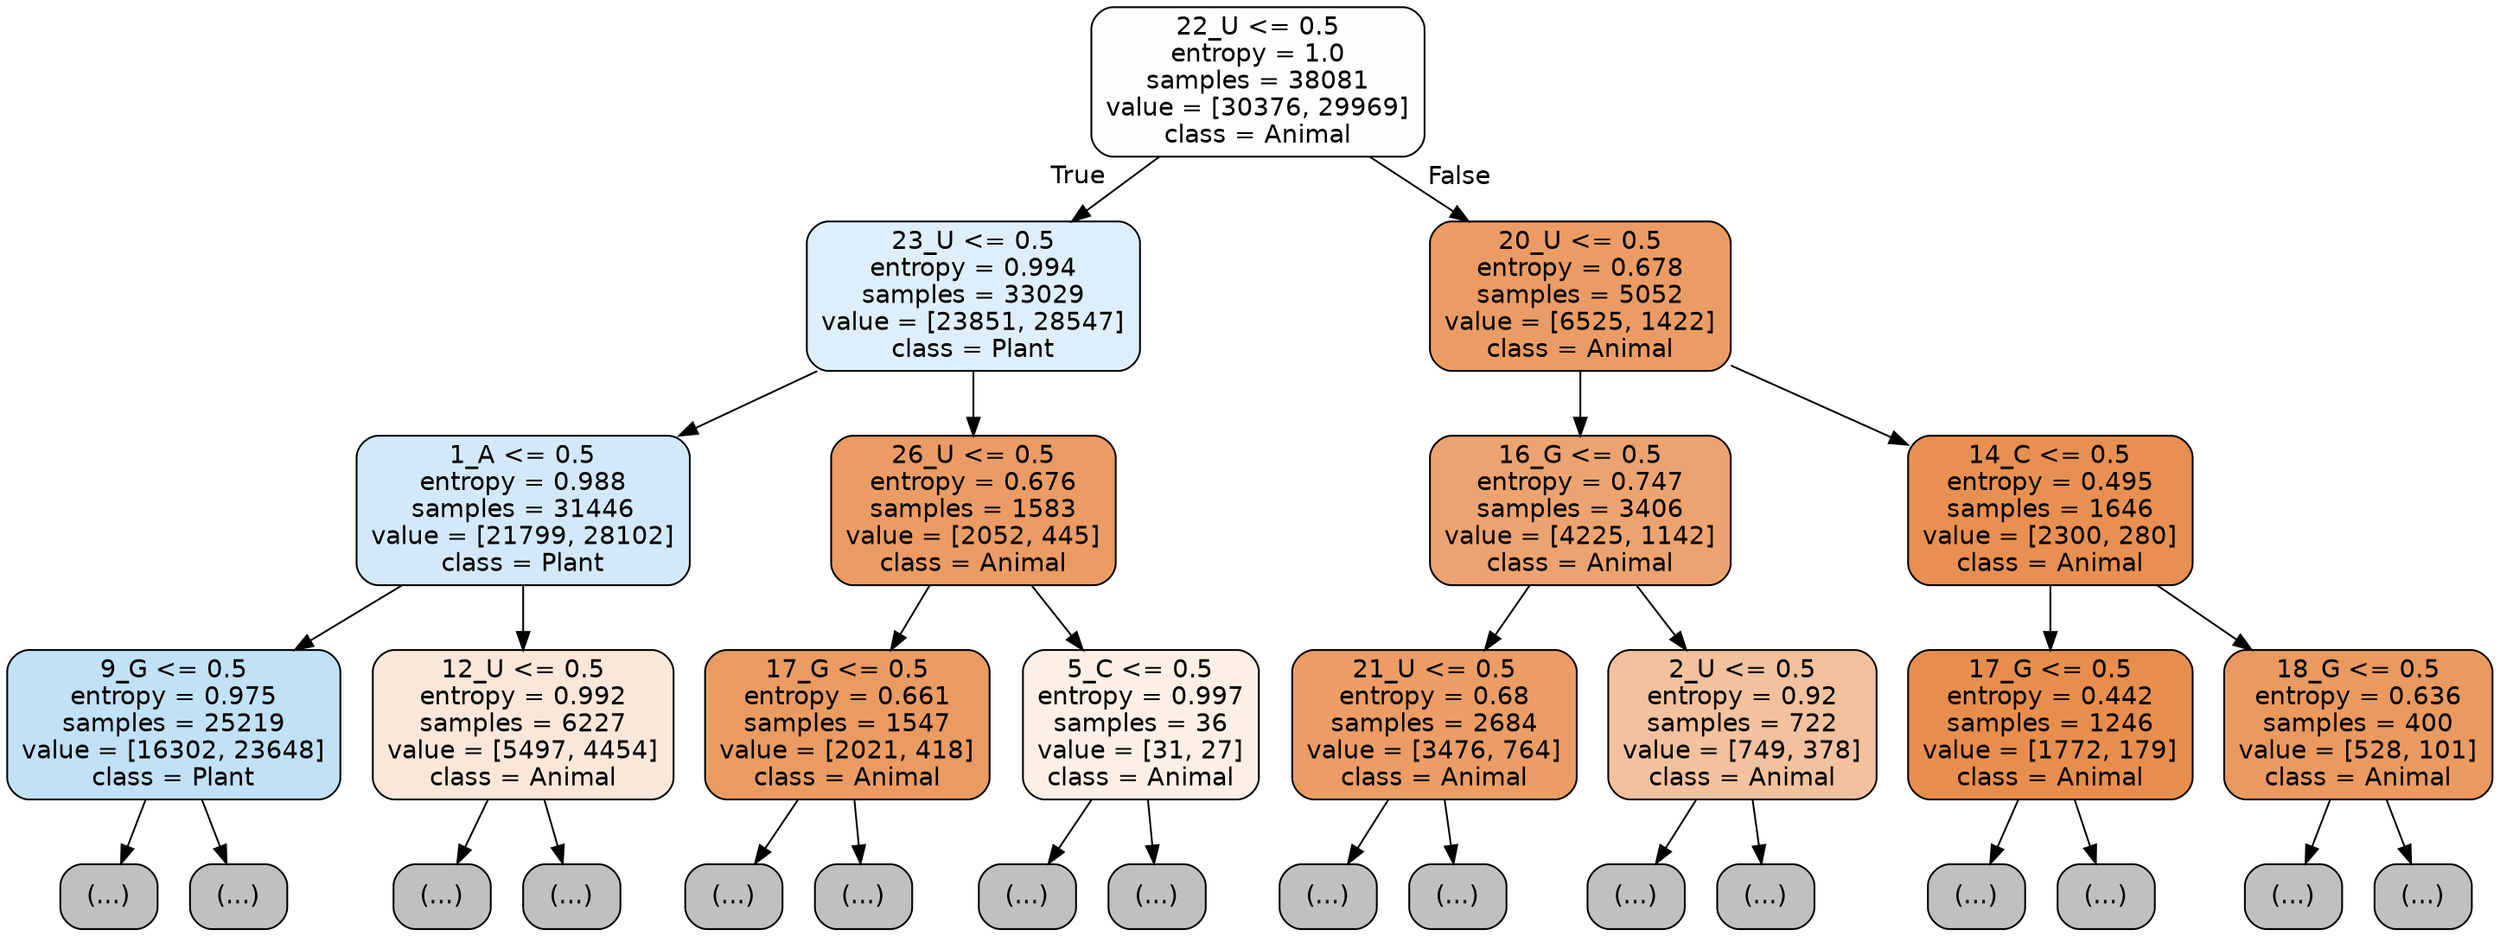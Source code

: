 digraph Tree {
node [shape=box, style="filled, rounded", color="black", fontname="helvetica"] ;
edge [fontname="helvetica"] ;
0 [label="22_U <= 0.5\nentropy = 1.0\nsamples = 38081\nvalue = [30376, 29969]\nclass = Animal", fillcolor="#fffdfc"] ;
1 [label="23_U <= 0.5\nentropy = 0.994\nsamples = 33029\nvalue = [23851, 28547]\nclass = Plant", fillcolor="#deeffb"] ;
0 -> 1 [labeldistance=2.5, labelangle=45, headlabel="True"] ;
2 [label="1_A <= 0.5\nentropy = 0.988\nsamples = 31446\nvalue = [21799, 28102]\nclass = Plant", fillcolor="#d3e9f9"] ;
1 -> 2 ;
3 [label="9_G <= 0.5\nentropy = 0.975\nsamples = 25219\nvalue = [16302, 23648]\nclass = Plant", fillcolor="#c1e1f7"] ;
2 -> 3 ;
4 [label="(...)", fillcolor="#C0C0C0"] ;
3 -> 4 ;
8081 [label="(...)", fillcolor="#C0C0C0"] ;
3 -> 8081 ;
10936 [label="12_U <= 0.5\nentropy = 0.992\nsamples = 6227\nvalue = [5497, 4454]\nclass = Animal", fillcolor="#fae7d9"] ;
2 -> 10936 ;
10937 [label="(...)", fillcolor="#C0C0C0"] ;
10936 -> 10937 ;
13350 [label="(...)", fillcolor="#C0C0C0"] ;
10936 -> 13350 ;
14269 [label="26_U <= 0.5\nentropy = 0.676\nsamples = 1583\nvalue = [2052, 445]\nclass = Animal", fillcolor="#eb9c64"] ;
1 -> 14269 ;
14270 [label="17_G <= 0.5\nentropy = 0.661\nsamples = 1547\nvalue = [2021, 418]\nclass = Animal", fillcolor="#ea9b62"] ;
14269 -> 14270 ;
14271 [label="(...)", fillcolor="#C0C0C0"] ;
14270 -> 14271 ;
14688 [label="(...)", fillcolor="#C0C0C0"] ;
14270 -> 14688 ;
14877 [label="5_C <= 0.5\nentropy = 0.997\nsamples = 36\nvalue = [31, 27]\nclass = Animal", fillcolor="#fcefe5"] ;
14269 -> 14877 ;
14878 [label="(...)", fillcolor="#C0C0C0"] ;
14877 -> 14878 ;
14885 [label="(...)", fillcolor="#C0C0C0"] ;
14877 -> 14885 ;
14886 [label="20_U <= 0.5\nentropy = 0.678\nsamples = 5052\nvalue = [6525, 1422]\nclass = Animal", fillcolor="#eb9c64"] ;
0 -> 14886 [labeldistance=2.5, labelangle=-45, headlabel="False"] ;
14887 [label="16_G <= 0.5\nentropy = 0.747\nsamples = 3406\nvalue = [4225, 1142]\nclass = Animal", fillcolor="#eca36f"] ;
14886 -> 14887 ;
14888 [label="21_U <= 0.5\nentropy = 0.68\nsamples = 2684\nvalue = [3476, 764]\nclass = Animal", fillcolor="#eb9d65"] ;
14887 -> 14888 ;
14889 [label="(...)", fillcolor="#C0C0C0"] ;
14888 -> 14889 ;
15676 [label="(...)", fillcolor="#C0C0C0"] ;
14888 -> 15676 ;
15947 [label="2_U <= 0.5\nentropy = 0.92\nsamples = 722\nvalue = [749, 378]\nclass = Animal", fillcolor="#f2c19d"] ;
14887 -> 15947 ;
15948 [label="(...)", fillcolor="#C0C0C0"] ;
15947 -> 15948 ;
16225 [label="(...)", fillcolor="#C0C0C0"] ;
15947 -> 16225 ;
16334 [label="14_C <= 0.5\nentropy = 0.495\nsamples = 1646\nvalue = [2300, 280]\nclass = Animal", fillcolor="#e89051"] ;
14886 -> 16334 ;
16335 [label="17_G <= 0.5\nentropy = 0.442\nsamples = 1246\nvalue = [1772, 179]\nclass = Animal", fillcolor="#e88e4d"] ;
16334 -> 16335 ;
16336 [label="(...)", fillcolor="#C0C0C0"] ;
16335 -> 16336 ;
16615 [label="(...)", fillcolor="#C0C0C0"] ;
16335 -> 16615 ;
16726 [label="18_G <= 0.5\nentropy = 0.636\nsamples = 400\nvalue = [528, 101]\nclass = Animal", fillcolor="#ea995f"] ;
16334 -> 16726 ;
16727 [label="(...)", fillcolor="#C0C0C0"] ;
16726 -> 16727 ;
16780 [label="(...)", fillcolor="#C0C0C0"] ;
16726 -> 16780 ;
}